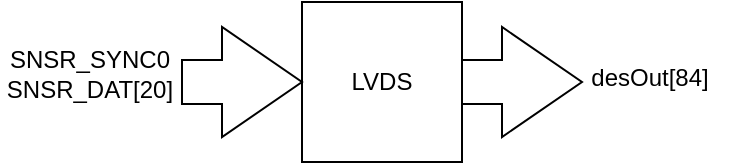 <mxfile version="14.2.6" type="github">
  <diagram id="wCSWBbWmC4dWx7SiTyQm" name="Page-1">
    <mxGraphModel dx="569" dy="282" grid="1" gridSize="10" guides="1" tooltips="1" connect="1" arrows="1" fold="1" page="1" pageScale="1" pageWidth="850" pageHeight="1100" math="0" shadow="0">
      <root>
        <mxCell id="0" />
        <mxCell id="1" parent="0" />
        <mxCell id="6pJVTrhOzo-NGVD82YES-1" value="LVDS" style="whiteSpace=wrap;html=1;aspect=fixed;" vertex="1" parent="1">
          <mxGeometry x="380" y="80" width="80" height="80" as="geometry" />
        </mxCell>
        <mxCell id="6pJVTrhOzo-NGVD82YES-2" value="" style="html=1;shadow=0;dashed=0;align=center;verticalAlign=middle;shape=mxgraph.arrows2.arrow;dy=0.6;dx=40;notch=0;" vertex="1" parent="1">
          <mxGeometry x="320" y="92.5" width="60" height="55" as="geometry" />
        </mxCell>
        <mxCell id="6pJVTrhOzo-NGVD82YES-3" value="SNSR_SYNC0&lt;br&gt;SNSR_DAT[20]" style="text;html=1;strokeColor=none;fillColor=none;align=center;verticalAlign=middle;whiteSpace=wrap;rounded=0;" vertex="1" parent="1">
          <mxGeometry x="229" y="92.5" width="90" height="47.5" as="geometry" />
        </mxCell>
        <mxCell id="6pJVTrhOzo-NGVD82YES-4" value="" style="html=1;shadow=0;dashed=0;align=center;verticalAlign=middle;shape=mxgraph.arrows2.arrow;dy=0.6;dx=40;notch=0;" vertex="1" parent="1">
          <mxGeometry x="460" y="92.5" width="60" height="55" as="geometry" />
        </mxCell>
        <mxCell id="6pJVTrhOzo-NGVD82YES-5" value="desOut[84]" style="text;html=1;strokeColor=none;fillColor=none;align=center;verticalAlign=middle;whiteSpace=wrap;rounded=0;" vertex="1" parent="1">
          <mxGeometry x="514" y="108" width="80" height="20" as="geometry" />
        </mxCell>
      </root>
    </mxGraphModel>
  </diagram>
</mxfile>
